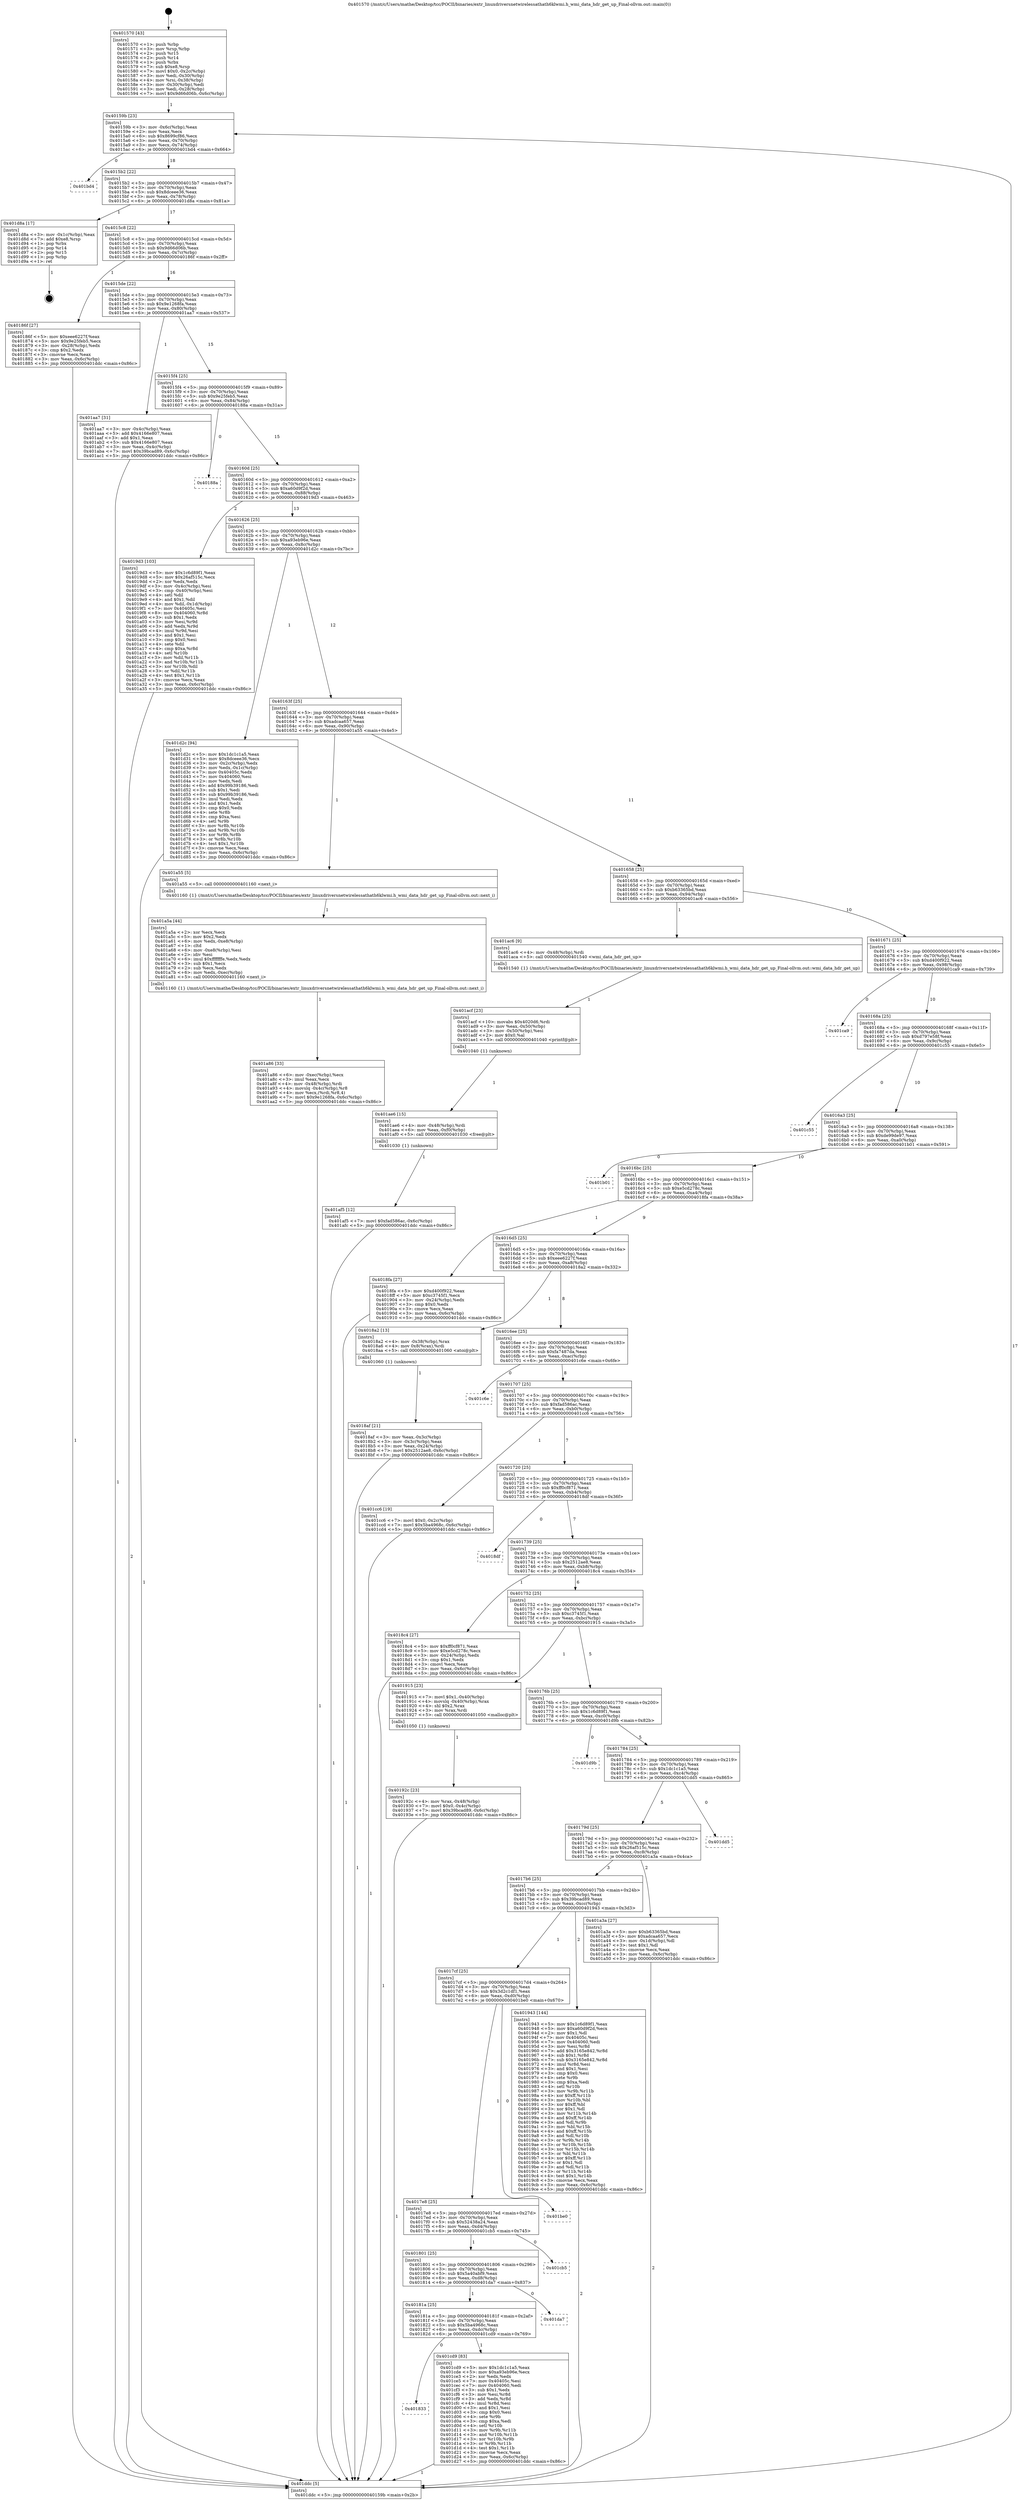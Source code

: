 digraph "0x401570" {
  label = "0x401570 (/mnt/c/Users/mathe/Desktop/tcc/POCII/binaries/extr_linuxdriversnetwirelessathath6klwmi.h_wmi_data_hdr_get_up_Final-ollvm.out::main(0))"
  labelloc = "t"
  node[shape=record]

  Entry [label="",width=0.3,height=0.3,shape=circle,fillcolor=black,style=filled]
  "0x40159b" [label="{
     0x40159b [23]\l
     | [instrs]\l
     &nbsp;&nbsp;0x40159b \<+3\>: mov -0x6c(%rbp),%eax\l
     &nbsp;&nbsp;0x40159e \<+2\>: mov %eax,%ecx\l
     &nbsp;&nbsp;0x4015a0 \<+6\>: sub $0x8699cf86,%ecx\l
     &nbsp;&nbsp;0x4015a6 \<+3\>: mov %eax,-0x70(%rbp)\l
     &nbsp;&nbsp;0x4015a9 \<+3\>: mov %ecx,-0x74(%rbp)\l
     &nbsp;&nbsp;0x4015ac \<+6\>: je 0000000000401bd4 \<main+0x664\>\l
  }"]
  "0x401bd4" [label="{
     0x401bd4\l
  }", style=dashed]
  "0x4015b2" [label="{
     0x4015b2 [22]\l
     | [instrs]\l
     &nbsp;&nbsp;0x4015b2 \<+5\>: jmp 00000000004015b7 \<main+0x47\>\l
     &nbsp;&nbsp;0x4015b7 \<+3\>: mov -0x70(%rbp),%eax\l
     &nbsp;&nbsp;0x4015ba \<+5\>: sub $0x8dceee36,%eax\l
     &nbsp;&nbsp;0x4015bf \<+3\>: mov %eax,-0x78(%rbp)\l
     &nbsp;&nbsp;0x4015c2 \<+6\>: je 0000000000401d8a \<main+0x81a\>\l
  }"]
  Exit [label="",width=0.3,height=0.3,shape=circle,fillcolor=black,style=filled,peripheries=2]
  "0x401d8a" [label="{
     0x401d8a [17]\l
     | [instrs]\l
     &nbsp;&nbsp;0x401d8a \<+3\>: mov -0x1c(%rbp),%eax\l
     &nbsp;&nbsp;0x401d8d \<+7\>: add $0xe8,%rsp\l
     &nbsp;&nbsp;0x401d94 \<+1\>: pop %rbx\l
     &nbsp;&nbsp;0x401d95 \<+2\>: pop %r14\l
     &nbsp;&nbsp;0x401d97 \<+2\>: pop %r15\l
     &nbsp;&nbsp;0x401d99 \<+1\>: pop %rbp\l
     &nbsp;&nbsp;0x401d9a \<+1\>: ret\l
  }"]
  "0x4015c8" [label="{
     0x4015c8 [22]\l
     | [instrs]\l
     &nbsp;&nbsp;0x4015c8 \<+5\>: jmp 00000000004015cd \<main+0x5d\>\l
     &nbsp;&nbsp;0x4015cd \<+3\>: mov -0x70(%rbp),%eax\l
     &nbsp;&nbsp;0x4015d0 \<+5\>: sub $0x9d66d06b,%eax\l
     &nbsp;&nbsp;0x4015d5 \<+3\>: mov %eax,-0x7c(%rbp)\l
     &nbsp;&nbsp;0x4015d8 \<+6\>: je 000000000040186f \<main+0x2ff\>\l
  }"]
  "0x401833" [label="{
     0x401833\l
  }", style=dashed]
  "0x40186f" [label="{
     0x40186f [27]\l
     | [instrs]\l
     &nbsp;&nbsp;0x40186f \<+5\>: mov $0xeee6227f,%eax\l
     &nbsp;&nbsp;0x401874 \<+5\>: mov $0x9e25feb5,%ecx\l
     &nbsp;&nbsp;0x401879 \<+3\>: mov -0x28(%rbp),%edx\l
     &nbsp;&nbsp;0x40187c \<+3\>: cmp $0x2,%edx\l
     &nbsp;&nbsp;0x40187f \<+3\>: cmovne %ecx,%eax\l
     &nbsp;&nbsp;0x401882 \<+3\>: mov %eax,-0x6c(%rbp)\l
     &nbsp;&nbsp;0x401885 \<+5\>: jmp 0000000000401ddc \<main+0x86c\>\l
  }"]
  "0x4015de" [label="{
     0x4015de [22]\l
     | [instrs]\l
     &nbsp;&nbsp;0x4015de \<+5\>: jmp 00000000004015e3 \<main+0x73\>\l
     &nbsp;&nbsp;0x4015e3 \<+3\>: mov -0x70(%rbp),%eax\l
     &nbsp;&nbsp;0x4015e6 \<+5\>: sub $0x9e1268fa,%eax\l
     &nbsp;&nbsp;0x4015eb \<+3\>: mov %eax,-0x80(%rbp)\l
     &nbsp;&nbsp;0x4015ee \<+6\>: je 0000000000401aa7 \<main+0x537\>\l
  }"]
  "0x401ddc" [label="{
     0x401ddc [5]\l
     | [instrs]\l
     &nbsp;&nbsp;0x401ddc \<+5\>: jmp 000000000040159b \<main+0x2b\>\l
  }"]
  "0x401570" [label="{
     0x401570 [43]\l
     | [instrs]\l
     &nbsp;&nbsp;0x401570 \<+1\>: push %rbp\l
     &nbsp;&nbsp;0x401571 \<+3\>: mov %rsp,%rbp\l
     &nbsp;&nbsp;0x401574 \<+2\>: push %r15\l
     &nbsp;&nbsp;0x401576 \<+2\>: push %r14\l
     &nbsp;&nbsp;0x401578 \<+1\>: push %rbx\l
     &nbsp;&nbsp;0x401579 \<+7\>: sub $0xe8,%rsp\l
     &nbsp;&nbsp;0x401580 \<+7\>: movl $0x0,-0x2c(%rbp)\l
     &nbsp;&nbsp;0x401587 \<+3\>: mov %edi,-0x30(%rbp)\l
     &nbsp;&nbsp;0x40158a \<+4\>: mov %rsi,-0x38(%rbp)\l
     &nbsp;&nbsp;0x40158e \<+3\>: mov -0x30(%rbp),%edi\l
     &nbsp;&nbsp;0x401591 \<+3\>: mov %edi,-0x28(%rbp)\l
     &nbsp;&nbsp;0x401594 \<+7\>: movl $0x9d66d06b,-0x6c(%rbp)\l
  }"]
  "0x401cd9" [label="{
     0x401cd9 [83]\l
     | [instrs]\l
     &nbsp;&nbsp;0x401cd9 \<+5\>: mov $0x1dc1c1a5,%eax\l
     &nbsp;&nbsp;0x401cde \<+5\>: mov $0xa93eb96e,%ecx\l
     &nbsp;&nbsp;0x401ce3 \<+2\>: xor %edx,%edx\l
     &nbsp;&nbsp;0x401ce5 \<+7\>: mov 0x40405c,%esi\l
     &nbsp;&nbsp;0x401cec \<+7\>: mov 0x404060,%edi\l
     &nbsp;&nbsp;0x401cf3 \<+3\>: sub $0x1,%edx\l
     &nbsp;&nbsp;0x401cf6 \<+3\>: mov %esi,%r8d\l
     &nbsp;&nbsp;0x401cf9 \<+3\>: add %edx,%r8d\l
     &nbsp;&nbsp;0x401cfc \<+4\>: imul %r8d,%esi\l
     &nbsp;&nbsp;0x401d00 \<+3\>: and $0x1,%esi\l
     &nbsp;&nbsp;0x401d03 \<+3\>: cmp $0x0,%esi\l
     &nbsp;&nbsp;0x401d06 \<+4\>: sete %r9b\l
     &nbsp;&nbsp;0x401d0a \<+3\>: cmp $0xa,%edi\l
     &nbsp;&nbsp;0x401d0d \<+4\>: setl %r10b\l
     &nbsp;&nbsp;0x401d11 \<+3\>: mov %r9b,%r11b\l
     &nbsp;&nbsp;0x401d14 \<+3\>: and %r10b,%r11b\l
     &nbsp;&nbsp;0x401d17 \<+3\>: xor %r10b,%r9b\l
     &nbsp;&nbsp;0x401d1a \<+3\>: or %r9b,%r11b\l
     &nbsp;&nbsp;0x401d1d \<+4\>: test $0x1,%r11b\l
     &nbsp;&nbsp;0x401d21 \<+3\>: cmovne %ecx,%eax\l
     &nbsp;&nbsp;0x401d24 \<+3\>: mov %eax,-0x6c(%rbp)\l
     &nbsp;&nbsp;0x401d27 \<+5\>: jmp 0000000000401ddc \<main+0x86c\>\l
  }"]
  "0x401aa7" [label="{
     0x401aa7 [31]\l
     | [instrs]\l
     &nbsp;&nbsp;0x401aa7 \<+3\>: mov -0x4c(%rbp),%eax\l
     &nbsp;&nbsp;0x401aaa \<+5\>: add $0x4166e807,%eax\l
     &nbsp;&nbsp;0x401aaf \<+3\>: add $0x1,%eax\l
     &nbsp;&nbsp;0x401ab2 \<+5\>: sub $0x4166e807,%eax\l
     &nbsp;&nbsp;0x401ab7 \<+3\>: mov %eax,-0x4c(%rbp)\l
     &nbsp;&nbsp;0x401aba \<+7\>: movl $0x39bcad89,-0x6c(%rbp)\l
     &nbsp;&nbsp;0x401ac1 \<+5\>: jmp 0000000000401ddc \<main+0x86c\>\l
  }"]
  "0x4015f4" [label="{
     0x4015f4 [25]\l
     | [instrs]\l
     &nbsp;&nbsp;0x4015f4 \<+5\>: jmp 00000000004015f9 \<main+0x89\>\l
     &nbsp;&nbsp;0x4015f9 \<+3\>: mov -0x70(%rbp),%eax\l
     &nbsp;&nbsp;0x4015fc \<+5\>: sub $0x9e25feb5,%eax\l
     &nbsp;&nbsp;0x401601 \<+6\>: mov %eax,-0x84(%rbp)\l
     &nbsp;&nbsp;0x401607 \<+6\>: je 000000000040188a \<main+0x31a\>\l
  }"]
  "0x40181a" [label="{
     0x40181a [25]\l
     | [instrs]\l
     &nbsp;&nbsp;0x40181a \<+5\>: jmp 000000000040181f \<main+0x2af\>\l
     &nbsp;&nbsp;0x40181f \<+3\>: mov -0x70(%rbp),%eax\l
     &nbsp;&nbsp;0x401822 \<+5\>: sub $0x5ba4968c,%eax\l
     &nbsp;&nbsp;0x401827 \<+6\>: mov %eax,-0xdc(%rbp)\l
     &nbsp;&nbsp;0x40182d \<+6\>: je 0000000000401cd9 \<main+0x769\>\l
  }"]
  "0x40188a" [label="{
     0x40188a\l
  }", style=dashed]
  "0x40160d" [label="{
     0x40160d [25]\l
     | [instrs]\l
     &nbsp;&nbsp;0x40160d \<+5\>: jmp 0000000000401612 \<main+0xa2\>\l
     &nbsp;&nbsp;0x401612 \<+3\>: mov -0x70(%rbp),%eax\l
     &nbsp;&nbsp;0x401615 \<+5\>: sub $0xa60d9f2d,%eax\l
     &nbsp;&nbsp;0x40161a \<+6\>: mov %eax,-0x88(%rbp)\l
     &nbsp;&nbsp;0x401620 \<+6\>: je 00000000004019d3 \<main+0x463\>\l
  }"]
  "0x401da7" [label="{
     0x401da7\l
  }", style=dashed]
  "0x4019d3" [label="{
     0x4019d3 [103]\l
     | [instrs]\l
     &nbsp;&nbsp;0x4019d3 \<+5\>: mov $0x1c6d89f1,%eax\l
     &nbsp;&nbsp;0x4019d8 \<+5\>: mov $0x26af515c,%ecx\l
     &nbsp;&nbsp;0x4019dd \<+2\>: xor %edx,%edx\l
     &nbsp;&nbsp;0x4019df \<+3\>: mov -0x4c(%rbp),%esi\l
     &nbsp;&nbsp;0x4019e2 \<+3\>: cmp -0x40(%rbp),%esi\l
     &nbsp;&nbsp;0x4019e5 \<+4\>: setl %dil\l
     &nbsp;&nbsp;0x4019e9 \<+4\>: and $0x1,%dil\l
     &nbsp;&nbsp;0x4019ed \<+4\>: mov %dil,-0x1d(%rbp)\l
     &nbsp;&nbsp;0x4019f1 \<+7\>: mov 0x40405c,%esi\l
     &nbsp;&nbsp;0x4019f8 \<+8\>: mov 0x404060,%r8d\l
     &nbsp;&nbsp;0x401a00 \<+3\>: sub $0x1,%edx\l
     &nbsp;&nbsp;0x401a03 \<+3\>: mov %esi,%r9d\l
     &nbsp;&nbsp;0x401a06 \<+3\>: add %edx,%r9d\l
     &nbsp;&nbsp;0x401a09 \<+4\>: imul %r9d,%esi\l
     &nbsp;&nbsp;0x401a0d \<+3\>: and $0x1,%esi\l
     &nbsp;&nbsp;0x401a10 \<+3\>: cmp $0x0,%esi\l
     &nbsp;&nbsp;0x401a13 \<+4\>: sete %dil\l
     &nbsp;&nbsp;0x401a17 \<+4\>: cmp $0xa,%r8d\l
     &nbsp;&nbsp;0x401a1b \<+4\>: setl %r10b\l
     &nbsp;&nbsp;0x401a1f \<+3\>: mov %dil,%r11b\l
     &nbsp;&nbsp;0x401a22 \<+3\>: and %r10b,%r11b\l
     &nbsp;&nbsp;0x401a25 \<+3\>: xor %r10b,%dil\l
     &nbsp;&nbsp;0x401a28 \<+3\>: or %dil,%r11b\l
     &nbsp;&nbsp;0x401a2b \<+4\>: test $0x1,%r11b\l
     &nbsp;&nbsp;0x401a2f \<+3\>: cmovne %ecx,%eax\l
     &nbsp;&nbsp;0x401a32 \<+3\>: mov %eax,-0x6c(%rbp)\l
     &nbsp;&nbsp;0x401a35 \<+5\>: jmp 0000000000401ddc \<main+0x86c\>\l
  }"]
  "0x401626" [label="{
     0x401626 [25]\l
     | [instrs]\l
     &nbsp;&nbsp;0x401626 \<+5\>: jmp 000000000040162b \<main+0xbb\>\l
     &nbsp;&nbsp;0x40162b \<+3\>: mov -0x70(%rbp),%eax\l
     &nbsp;&nbsp;0x40162e \<+5\>: sub $0xa93eb96e,%eax\l
     &nbsp;&nbsp;0x401633 \<+6\>: mov %eax,-0x8c(%rbp)\l
     &nbsp;&nbsp;0x401639 \<+6\>: je 0000000000401d2c \<main+0x7bc\>\l
  }"]
  "0x401801" [label="{
     0x401801 [25]\l
     | [instrs]\l
     &nbsp;&nbsp;0x401801 \<+5\>: jmp 0000000000401806 \<main+0x296\>\l
     &nbsp;&nbsp;0x401806 \<+3\>: mov -0x70(%rbp),%eax\l
     &nbsp;&nbsp;0x401809 \<+5\>: sub $0x5a40abf9,%eax\l
     &nbsp;&nbsp;0x40180e \<+6\>: mov %eax,-0xd8(%rbp)\l
     &nbsp;&nbsp;0x401814 \<+6\>: je 0000000000401da7 \<main+0x837\>\l
  }"]
  "0x401d2c" [label="{
     0x401d2c [94]\l
     | [instrs]\l
     &nbsp;&nbsp;0x401d2c \<+5\>: mov $0x1dc1c1a5,%eax\l
     &nbsp;&nbsp;0x401d31 \<+5\>: mov $0x8dceee36,%ecx\l
     &nbsp;&nbsp;0x401d36 \<+3\>: mov -0x2c(%rbp),%edx\l
     &nbsp;&nbsp;0x401d39 \<+3\>: mov %edx,-0x1c(%rbp)\l
     &nbsp;&nbsp;0x401d3c \<+7\>: mov 0x40405c,%edx\l
     &nbsp;&nbsp;0x401d43 \<+7\>: mov 0x404060,%esi\l
     &nbsp;&nbsp;0x401d4a \<+2\>: mov %edx,%edi\l
     &nbsp;&nbsp;0x401d4c \<+6\>: add $0x99b39186,%edi\l
     &nbsp;&nbsp;0x401d52 \<+3\>: sub $0x1,%edi\l
     &nbsp;&nbsp;0x401d55 \<+6\>: sub $0x99b39186,%edi\l
     &nbsp;&nbsp;0x401d5b \<+3\>: imul %edi,%edx\l
     &nbsp;&nbsp;0x401d5e \<+3\>: and $0x1,%edx\l
     &nbsp;&nbsp;0x401d61 \<+3\>: cmp $0x0,%edx\l
     &nbsp;&nbsp;0x401d64 \<+4\>: sete %r8b\l
     &nbsp;&nbsp;0x401d68 \<+3\>: cmp $0xa,%esi\l
     &nbsp;&nbsp;0x401d6b \<+4\>: setl %r9b\l
     &nbsp;&nbsp;0x401d6f \<+3\>: mov %r8b,%r10b\l
     &nbsp;&nbsp;0x401d72 \<+3\>: and %r9b,%r10b\l
     &nbsp;&nbsp;0x401d75 \<+3\>: xor %r9b,%r8b\l
     &nbsp;&nbsp;0x401d78 \<+3\>: or %r8b,%r10b\l
     &nbsp;&nbsp;0x401d7b \<+4\>: test $0x1,%r10b\l
     &nbsp;&nbsp;0x401d7f \<+3\>: cmovne %ecx,%eax\l
     &nbsp;&nbsp;0x401d82 \<+3\>: mov %eax,-0x6c(%rbp)\l
     &nbsp;&nbsp;0x401d85 \<+5\>: jmp 0000000000401ddc \<main+0x86c\>\l
  }"]
  "0x40163f" [label="{
     0x40163f [25]\l
     | [instrs]\l
     &nbsp;&nbsp;0x40163f \<+5\>: jmp 0000000000401644 \<main+0xd4\>\l
     &nbsp;&nbsp;0x401644 \<+3\>: mov -0x70(%rbp),%eax\l
     &nbsp;&nbsp;0x401647 \<+5\>: sub $0xadcaa657,%eax\l
     &nbsp;&nbsp;0x40164c \<+6\>: mov %eax,-0x90(%rbp)\l
     &nbsp;&nbsp;0x401652 \<+6\>: je 0000000000401a55 \<main+0x4e5\>\l
  }"]
  "0x401cb5" [label="{
     0x401cb5\l
  }", style=dashed]
  "0x401a55" [label="{
     0x401a55 [5]\l
     | [instrs]\l
     &nbsp;&nbsp;0x401a55 \<+5\>: call 0000000000401160 \<next_i\>\l
     | [calls]\l
     &nbsp;&nbsp;0x401160 \{1\} (/mnt/c/Users/mathe/Desktop/tcc/POCII/binaries/extr_linuxdriversnetwirelessathath6klwmi.h_wmi_data_hdr_get_up_Final-ollvm.out::next_i)\l
  }"]
  "0x401658" [label="{
     0x401658 [25]\l
     | [instrs]\l
     &nbsp;&nbsp;0x401658 \<+5\>: jmp 000000000040165d \<main+0xed\>\l
     &nbsp;&nbsp;0x40165d \<+3\>: mov -0x70(%rbp),%eax\l
     &nbsp;&nbsp;0x401660 \<+5\>: sub $0xb63365bd,%eax\l
     &nbsp;&nbsp;0x401665 \<+6\>: mov %eax,-0x94(%rbp)\l
     &nbsp;&nbsp;0x40166b \<+6\>: je 0000000000401ac6 \<main+0x556\>\l
  }"]
  "0x4017e8" [label="{
     0x4017e8 [25]\l
     | [instrs]\l
     &nbsp;&nbsp;0x4017e8 \<+5\>: jmp 00000000004017ed \<main+0x27d\>\l
     &nbsp;&nbsp;0x4017ed \<+3\>: mov -0x70(%rbp),%eax\l
     &nbsp;&nbsp;0x4017f0 \<+5\>: sub $0x52438a24,%eax\l
     &nbsp;&nbsp;0x4017f5 \<+6\>: mov %eax,-0xd4(%rbp)\l
     &nbsp;&nbsp;0x4017fb \<+6\>: je 0000000000401cb5 \<main+0x745\>\l
  }"]
  "0x401ac6" [label="{
     0x401ac6 [9]\l
     | [instrs]\l
     &nbsp;&nbsp;0x401ac6 \<+4\>: mov -0x48(%rbp),%rdi\l
     &nbsp;&nbsp;0x401aca \<+5\>: call 0000000000401540 \<wmi_data_hdr_get_up\>\l
     | [calls]\l
     &nbsp;&nbsp;0x401540 \{1\} (/mnt/c/Users/mathe/Desktop/tcc/POCII/binaries/extr_linuxdriversnetwirelessathath6klwmi.h_wmi_data_hdr_get_up_Final-ollvm.out::wmi_data_hdr_get_up)\l
  }"]
  "0x401671" [label="{
     0x401671 [25]\l
     | [instrs]\l
     &nbsp;&nbsp;0x401671 \<+5\>: jmp 0000000000401676 \<main+0x106\>\l
     &nbsp;&nbsp;0x401676 \<+3\>: mov -0x70(%rbp),%eax\l
     &nbsp;&nbsp;0x401679 \<+5\>: sub $0xd400f922,%eax\l
     &nbsp;&nbsp;0x40167e \<+6\>: mov %eax,-0x98(%rbp)\l
     &nbsp;&nbsp;0x401684 \<+6\>: je 0000000000401ca9 \<main+0x739\>\l
  }"]
  "0x401be0" [label="{
     0x401be0\l
  }", style=dashed]
  "0x401ca9" [label="{
     0x401ca9\l
  }", style=dashed]
  "0x40168a" [label="{
     0x40168a [25]\l
     | [instrs]\l
     &nbsp;&nbsp;0x40168a \<+5\>: jmp 000000000040168f \<main+0x11f\>\l
     &nbsp;&nbsp;0x40168f \<+3\>: mov -0x70(%rbp),%eax\l
     &nbsp;&nbsp;0x401692 \<+5\>: sub $0xd797e58f,%eax\l
     &nbsp;&nbsp;0x401697 \<+6\>: mov %eax,-0x9c(%rbp)\l
     &nbsp;&nbsp;0x40169d \<+6\>: je 0000000000401c55 \<main+0x6e5\>\l
  }"]
  "0x401af5" [label="{
     0x401af5 [12]\l
     | [instrs]\l
     &nbsp;&nbsp;0x401af5 \<+7\>: movl $0xfad586ac,-0x6c(%rbp)\l
     &nbsp;&nbsp;0x401afc \<+5\>: jmp 0000000000401ddc \<main+0x86c\>\l
  }"]
  "0x401c55" [label="{
     0x401c55\l
  }", style=dashed]
  "0x4016a3" [label="{
     0x4016a3 [25]\l
     | [instrs]\l
     &nbsp;&nbsp;0x4016a3 \<+5\>: jmp 00000000004016a8 \<main+0x138\>\l
     &nbsp;&nbsp;0x4016a8 \<+3\>: mov -0x70(%rbp),%eax\l
     &nbsp;&nbsp;0x4016ab \<+5\>: sub $0xde99de97,%eax\l
     &nbsp;&nbsp;0x4016b0 \<+6\>: mov %eax,-0xa0(%rbp)\l
     &nbsp;&nbsp;0x4016b6 \<+6\>: je 0000000000401b01 \<main+0x591\>\l
  }"]
  "0x401ae6" [label="{
     0x401ae6 [15]\l
     | [instrs]\l
     &nbsp;&nbsp;0x401ae6 \<+4\>: mov -0x48(%rbp),%rdi\l
     &nbsp;&nbsp;0x401aea \<+6\>: mov %eax,-0xf0(%rbp)\l
     &nbsp;&nbsp;0x401af0 \<+5\>: call 0000000000401030 \<free@plt\>\l
     | [calls]\l
     &nbsp;&nbsp;0x401030 \{1\} (unknown)\l
  }"]
  "0x401b01" [label="{
     0x401b01\l
  }", style=dashed]
  "0x4016bc" [label="{
     0x4016bc [25]\l
     | [instrs]\l
     &nbsp;&nbsp;0x4016bc \<+5\>: jmp 00000000004016c1 \<main+0x151\>\l
     &nbsp;&nbsp;0x4016c1 \<+3\>: mov -0x70(%rbp),%eax\l
     &nbsp;&nbsp;0x4016c4 \<+5\>: sub $0xe5cd278c,%eax\l
     &nbsp;&nbsp;0x4016c9 \<+6\>: mov %eax,-0xa4(%rbp)\l
     &nbsp;&nbsp;0x4016cf \<+6\>: je 00000000004018fa \<main+0x38a\>\l
  }"]
  "0x401acf" [label="{
     0x401acf [23]\l
     | [instrs]\l
     &nbsp;&nbsp;0x401acf \<+10\>: movabs $0x4020d6,%rdi\l
     &nbsp;&nbsp;0x401ad9 \<+3\>: mov %eax,-0x50(%rbp)\l
     &nbsp;&nbsp;0x401adc \<+3\>: mov -0x50(%rbp),%esi\l
     &nbsp;&nbsp;0x401adf \<+2\>: mov $0x0,%al\l
     &nbsp;&nbsp;0x401ae1 \<+5\>: call 0000000000401040 \<printf@plt\>\l
     | [calls]\l
     &nbsp;&nbsp;0x401040 \{1\} (unknown)\l
  }"]
  "0x4018fa" [label="{
     0x4018fa [27]\l
     | [instrs]\l
     &nbsp;&nbsp;0x4018fa \<+5\>: mov $0xd400f922,%eax\l
     &nbsp;&nbsp;0x4018ff \<+5\>: mov $0xc3745f1,%ecx\l
     &nbsp;&nbsp;0x401904 \<+3\>: mov -0x24(%rbp),%edx\l
     &nbsp;&nbsp;0x401907 \<+3\>: cmp $0x0,%edx\l
     &nbsp;&nbsp;0x40190a \<+3\>: cmove %ecx,%eax\l
     &nbsp;&nbsp;0x40190d \<+3\>: mov %eax,-0x6c(%rbp)\l
     &nbsp;&nbsp;0x401910 \<+5\>: jmp 0000000000401ddc \<main+0x86c\>\l
  }"]
  "0x4016d5" [label="{
     0x4016d5 [25]\l
     | [instrs]\l
     &nbsp;&nbsp;0x4016d5 \<+5\>: jmp 00000000004016da \<main+0x16a\>\l
     &nbsp;&nbsp;0x4016da \<+3\>: mov -0x70(%rbp),%eax\l
     &nbsp;&nbsp;0x4016dd \<+5\>: sub $0xeee6227f,%eax\l
     &nbsp;&nbsp;0x4016e2 \<+6\>: mov %eax,-0xa8(%rbp)\l
     &nbsp;&nbsp;0x4016e8 \<+6\>: je 00000000004018a2 \<main+0x332\>\l
  }"]
  "0x401a86" [label="{
     0x401a86 [33]\l
     | [instrs]\l
     &nbsp;&nbsp;0x401a86 \<+6\>: mov -0xec(%rbp),%ecx\l
     &nbsp;&nbsp;0x401a8c \<+3\>: imul %eax,%ecx\l
     &nbsp;&nbsp;0x401a8f \<+4\>: mov -0x48(%rbp),%rdi\l
     &nbsp;&nbsp;0x401a93 \<+4\>: movslq -0x4c(%rbp),%r8\l
     &nbsp;&nbsp;0x401a97 \<+4\>: mov %ecx,(%rdi,%r8,4)\l
     &nbsp;&nbsp;0x401a9b \<+7\>: movl $0x9e1268fa,-0x6c(%rbp)\l
     &nbsp;&nbsp;0x401aa2 \<+5\>: jmp 0000000000401ddc \<main+0x86c\>\l
  }"]
  "0x4018a2" [label="{
     0x4018a2 [13]\l
     | [instrs]\l
     &nbsp;&nbsp;0x4018a2 \<+4\>: mov -0x38(%rbp),%rax\l
     &nbsp;&nbsp;0x4018a6 \<+4\>: mov 0x8(%rax),%rdi\l
     &nbsp;&nbsp;0x4018aa \<+5\>: call 0000000000401060 \<atoi@plt\>\l
     | [calls]\l
     &nbsp;&nbsp;0x401060 \{1\} (unknown)\l
  }"]
  "0x4016ee" [label="{
     0x4016ee [25]\l
     | [instrs]\l
     &nbsp;&nbsp;0x4016ee \<+5\>: jmp 00000000004016f3 \<main+0x183\>\l
     &nbsp;&nbsp;0x4016f3 \<+3\>: mov -0x70(%rbp),%eax\l
     &nbsp;&nbsp;0x4016f6 \<+5\>: sub $0xfa7487da,%eax\l
     &nbsp;&nbsp;0x4016fb \<+6\>: mov %eax,-0xac(%rbp)\l
     &nbsp;&nbsp;0x401701 \<+6\>: je 0000000000401c6e \<main+0x6fe\>\l
  }"]
  "0x4018af" [label="{
     0x4018af [21]\l
     | [instrs]\l
     &nbsp;&nbsp;0x4018af \<+3\>: mov %eax,-0x3c(%rbp)\l
     &nbsp;&nbsp;0x4018b2 \<+3\>: mov -0x3c(%rbp),%eax\l
     &nbsp;&nbsp;0x4018b5 \<+3\>: mov %eax,-0x24(%rbp)\l
     &nbsp;&nbsp;0x4018b8 \<+7\>: movl $0x2512ae8,-0x6c(%rbp)\l
     &nbsp;&nbsp;0x4018bf \<+5\>: jmp 0000000000401ddc \<main+0x86c\>\l
  }"]
  "0x401a5a" [label="{
     0x401a5a [44]\l
     | [instrs]\l
     &nbsp;&nbsp;0x401a5a \<+2\>: xor %ecx,%ecx\l
     &nbsp;&nbsp;0x401a5c \<+5\>: mov $0x2,%edx\l
     &nbsp;&nbsp;0x401a61 \<+6\>: mov %edx,-0xe8(%rbp)\l
     &nbsp;&nbsp;0x401a67 \<+1\>: cltd\l
     &nbsp;&nbsp;0x401a68 \<+6\>: mov -0xe8(%rbp),%esi\l
     &nbsp;&nbsp;0x401a6e \<+2\>: idiv %esi\l
     &nbsp;&nbsp;0x401a70 \<+6\>: imul $0xfffffffe,%edx,%edx\l
     &nbsp;&nbsp;0x401a76 \<+3\>: sub $0x1,%ecx\l
     &nbsp;&nbsp;0x401a79 \<+2\>: sub %ecx,%edx\l
     &nbsp;&nbsp;0x401a7b \<+6\>: mov %edx,-0xec(%rbp)\l
     &nbsp;&nbsp;0x401a81 \<+5\>: call 0000000000401160 \<next_i\>\l
     | [calls]\l
     &nbsp;&nbsp;0x401160 \{1\} (/mnt/c/Users/mathe/Desktop/tcc/POCII/binaries/extr_linuxdriversnetwirelessathath6klwmi.h_wmi_data_hdr_get_up_Final-ollvm.out::next_i)\l
  }"]
  "0x401c6e" [label="{
     0x401c6e\l
  }", style=dashed]
  "0x401707" [label="{
     0x401707 [25]\l
     | [instrs]\l
     &nbsp;&nbsp;0x401707 \<+5\>: jmp 000000000040170c \<main+0x19c\>\l
     &nbsp;&nbsp;0x40170c \<+3\>: mov -0x70(%rbp),%eax\l
     &nbsp;&nbsp;0x40170f \<+5\>: sub $0xfad586ac,%eax\l
     &nbsp;&nbsp;0x401714 \<+6\>: mov %eax,-0xb0(%rbp)\l
     &nbsp;&nbsp;0x40171a \<+6\>: je 0000000000401cc6 \<main+0x756\>\l
  }"]
  "0x4017cf" [label="{
     0x4017cf [25]\l
     | [instrs]\l
     &nbsp;&nbsp;0x4017cf \<+5\>: jmp 00000000004017d4 \<main+0x264\>\l
     &nbsp;&nbsp;0x4017d4 \<+3\>: mov -0x70(%rbp),%eax\l
     &nbsp;&nbsp;0x4017d7 \<+5\>: sub $0x3d2c1df1,%eax\l
     &nbsp;&nbsp;0x4017dc \<+6\>: mov %eax,-0xd0(%rbp)\l
     &nbsp;&nbsp;0x4017e2 \<+6\>: je 0000000000401be0 \<main+0x670\>\l
  }"]
  "0x401cc6" [label="{
     0x401cc6 [19]\l
     | [instrs]\l
     &nbsp;&nbsp;0x401cc6 \<+7\>: movl $0x0,-0x2c(%rbp)\l
     &nbsp;&nbsp;0x401ccd \<+7\>: movl $0x5ba4968c,-0x6c(%rbp)\l
     &nbsp;&nbsp;0x401cd4 \<+5\>: jmp 0000000000401ddc \<main+0x86c\>\l
  }"]
  "0x401720" [label="{
     0x401720 [25]\l
     | [instrs]\l
     &nbsp;&nbsp;0x401720 \<+5\>: jmp 0000000000401725 \<main+0x1b5\>\l
     &nbsp;&nbsp;0x401725 \<+3\>: mov -0x70(%rbp),%eax\l
     &nbsp;&nbsp;0x401728 \<+5\>: sub $0xff0cf871,%eax\l
     &nbsp;&nbsp;0x40172d \<+6\>: mov %eax,-0xb4(%rbp)\l
     &nbsp;&nbsp;0x401733 \<+6\>: je 00000000004018df \<main+0x36f\>\l
  }"]
  "0x401943" [label="{
     0x401943 [144]\l
     | [instrs]\l
     &nbsp;&nbsp;0x401943 \<+5\>: mov $0x1c6d89f1,%eax\l
     &nbsp;&nbsp;0x401948 \<+5\>: mov $0xa60d9f2d,%ecx\l
     &nbsp;&nbsp;0x40194d \<+2\>: mov $0x1,%dl\l
     &nbsp;&nbsp;0x40194f \<+7\>: mov 0x40405c,%esi\l
     &nbsp;&nbsp;0x401956 \<+7\>: mov 0x404060,%edi\l
     &nbsp;&nbsp;0x40195d \<+3\>: mov %esi,%r8d\l
     &nbsp;&nbsp;0x401960 \<+7\>: add $0x3165e842,%r8d\l
     &nbsp;&nbsp;0x401967 \<+4\>: sub $0x1,%r8d\l
     &nbsp;&nbsp;0x40196b \<+7\>: sub $0x3165e842,%r8d\l
     &nbsp;&nbsp;0x401972 \<+4\>: imul %r8d,%esi\l
     &nbsp;&nbsp;0x401976 \<+3\>: and $0x1,%esi\l
     &nbsp;&nbsp;0x401979 \<+3\>: cmp $0x0,%esi\l
     &nbsp;&nbsp;0x40197c \<+4\>: sete %r9b\l
     &nbsp;&nbsp;0x401980 \<+3\>: cmp $0xa,%edi\l
     &nbsp;&nbsp;0x401983 \<+4\>: setl %r10b\l
     &nbsp;&nbsp;0x401987 \<+3\>: mov %r9b,%r11b\l
     &nbsp;&nbsp;0x40198a \<+4\>: xor $0xff,%r11b\l
     &nbsp;&nbsp;0x40198e \<+3\>: mov %r10b,%bl\l
     &nbsp;&nbsp;0x401991 \<+3\>: xor $0xff,%bl\l
     &nbsp;&nbsp;0x401994 \<+3\>: xor $0x1,%dl\l
     &nbsp;&nbsp;0x401997 \<+3\>: mov %r11b,%r14b\l
     &nbsp;&nbsp;0x40199a \<+4\>: and $0xff,%r14b\l
     &nbsp;&nbsp;0x40199e \<+3\>: and %dl,%r9b\l
     &nbsp;&nbsp;0x4019a1 \<+3\>: mov %bl,%r15b\l
     &nbsp;&nbsp;0x4019a4 \<+4\>: and $0xff,%r15b\l
     &nbsp;&nbsp;0x4019a8 \<+3\>: and %dl,%r10b\l
     &nbsp;&nbsp;0x4019ab \<+3\>: or %r9b,%r14b\l
     &nbsp;&nbsp;0x4019ae \<+3\>: or %r10b,%r15b\l
     &nbsp;&nbsp;0x4019b1 \<+3\>: xor %r15b,%r14b\l
     &nbsp;&nbsp;0x4019b4 \<+3\>: or %bl,%r11b\l
     &nbsp;&nbsp;0x4019b7 \<+4\>: xor $0xff,%r11b\l
     &nbsp;&nbsp;0x4019bb \<+3\>: or $0x1,%dl\l
     &nbsp;&nbsp;0x4019be \<+3\>: and %dl,%r11b\l
     &nbsp;&nbsp;0x4019c1 \<+3\>: or %r11b,%r14b\l
     &nbsp;&nbsp;0x4019c4 \<+4\>: test $0x1,%r14b\l
     &nbsp;&nbsp;0x4019c8 \<+3\>: cmovne %ecx,%eax\l
     &nbsp;&nbsp;0x4019cb \<+3\>: mov %eax,-0x6c(%rbp)\l
     &nbsp;&nbsp;0x4019ce \<+5\>: jmp 0000000000401ddc \<main+0x86c\>\l
  }"]
  "0x4018df" [label="{
     0x4018df\l
  }", style=dashed]
  "0x401739" [label="{
     0x401739 [25]\l
     | [instrs]\l
     &nbsp;&nbsp;0x401739 \<+5\>: jmp 000000000040173e \<main+0x1ce\>\l
     &nbsp;&nbsp;0x40173e \<+3\>: mov -0x70(%rbp),%eax\l
     &nbsp;&nbsp;0x401741 \<+5\>: sub $0x2512ae8,%eax\l
     &nbsp;&nbsp;0x401746 \<+6\>: mov %eax,-0xb8(%rbp)\l
     &nbsp;&nbsp;0x40174c \<+6\>: je 00000000004018c4 \<main+0x354\>\l
  }"]
  "0x4017b6" [label="{
     0x4017b6 [25]\l
     | [instrs]\l
     &nbsp;&nbsp;0x4017b6 \<+5\>: jmp 00000000004017bb \<main+0x24b\>\l
     &nbsp;&nbsp;0x4017bb \<+3\>: mov -0x70(%rbp),%eax\l
     &nbsp;&nbsp;0x4017be \<+5\>: sub $0x39bcad89,%eax\l
     &nbsp;&nbsp;0x4017c3 \<+6\>: mov %eax,-0xcc(%rbp)\l
     &nbsp;&nbsp;0x4017c9 \<+6\>: je 0000000000401943 \<main+0x3d3\>\l
  }"]
  "0x4018c4" [label="{
     0x4018c4 [27]\l
     | [instrs]\l
     &nbsp;&nbsp;0x4018c4 \<+5\>: mov $0xff0cf871,%eax\l
     &nbsp;&nbsp;0x4018c9 \<+5\>: mov $0xe5cd278c,%ecx\l
     &nbsp;&nbsp;0x4018ce \<+3\>: mov -0x24(%rbp),%edx\l
     &nbsp;&nbsp;0x4018d1 \<+3\>: cmp $0x1,%edx\l
     &nbsp;&nbsp;0x4018d4 \<+3\>: cmovl %ecx,%eax\l
     &nbsp;&nbsp;0x4018d7 \<+3\>: mov %eax,-0x6c(%rbp)\l
     &nbsp;&nbsp;0x4018da \<+5\>: jmp 0000000000401ddc \<main+0x86c\>\l
  }"]
  "0x401752" [label="{
     0x401752 [25]\l
     | [instrs]\l
     &nbsp;&nbsp;0x401752 \<+5\>: jmp 0000000000401757 \<main+0x1e7\>\l
     &nbsp;&nbsp;0x401757 \<+3\>: mov -0x70(%rbp),%eax\l
     &nbsp;&nbsp;0x40175a \<+5\>: sub $0xc3745f1,%eax\l
     &nbsp;&nbsp;0x40175f \<+6\>: mov %eax,-0xbc(%rbp)\l
     &nbsp;&nbsp;0x401765 \<+6\>: je 0000000000401915 \<main+0x3a5\>\l
  }"]
  "0x401a3a" [label="{
     0x401a3a [27]\l
     | [instrs]\l
     &nbsp;&nbsp;0x401a3a \<+5\>: mov $0xb63365bd,%eax\l
     &nbsp;&nbsp;0x401a3f \<+5\>: mov $0xadcaa657,%ecx\l
     &nbsp;&nbsp;0x401a44 \<+3\>: mov -0x1d(%rbp),%dl\l
     &nbsp;&nbsp;0x401a47 \<+3\>: test $0x1,%dl\l
     &nbsp;&nbsp;0x401a4a \<+3\>: cmovne %ecx,%eax\l
     &nbsp;&nbsp;0x401a4d \<+3\>: mov %eax,-0x6c(%rbp)\l
     &nbsp;&nbsp;0x401a50 \<+5\>: jmp 0000000000401ddc \<main+0x86c\>\l
  }"]
  "0x401915" [label="{
     0x401915 [23]\l
     | [instrs]\l
     &nbsp;&nbsp;0x401915 \<+7\>: movl $0x1,-0x40(%rbp)\l
     &nbsp;&nbsp;0x40191c \<+4\>: movslq -0x40(%rbp),%rax\l
     &nbsp;&nbsp;0x401920 \<+4\>: shl $0x2,%rax\l
     &nbsp;&nbsp;0x401924 \<+3\>: mov %rax,%rdi\l
     &nbsp;&nbsp;0x401927 \<+5\>: call 0000000000401050 \<malloc@plt\>\l
     | [calls]\l
     &nbsp;&nbsp;0x401050 \{1\} (unknown)\l
  }"]
  "0x40176b" [label="{
     0x40176b [25]\l
     | [instrs]\l
     &nbsp;&nbsp;0x40176b \<+5\>: jmp 0000000000401770 \<main+0x200\>\l
     &nbsp;&nbsp;0x401770 \<+3\>: mov -0x70(%rbp),%eax\l
     &nbsp;&nbsp;0x401773 \<+5\>: sub $0x1c6d89f1,%eax\l
     &nbsp;&nbsp;0x401778 \<+6\>: mov %eax,-0xc0(%rbp)\l
     &nbsp;&nbsp;0x40177e \<+6\>: je 0000000000401d9b \<main+0x82b\>\l
  }"]
  "0x40192c" [label="{
     0x40192c [23]\l
     | [instrs]\l
     &nbsp;&nbsp;0x40192c \<+4\>: mov %rax,-0x48(%rbp)\l
     &nbsp;&nbsp;0x401930 \<+7\>: movl $0x0,-0x4c(%rbp)\l
     &nbsp;&nbsp;0x401937 \<+7\>: movl $0x39bcad89,-0x6c(%rbp)\l
     &nbsp;&nbsp;0x40193e \<+5\>: jmp 0000000000401ddc \<main+0x86c\>\l
  }"]
  "0x40179d" [label="{
     0x40179d [25]\l
     | [instrs]\l
     &nbsp;&nbsp;0x40179d \<+5\>: jmp 00000000004017a2 \<main+0x232\>\l
     &nbsp;&nbsp;0x4017a2 \<+3\>: mov -0x70(%rbp),%eax\l
     &nbsp;&nbsp;0x4017a5 \<+5\>: sub $0x26af515c,%eax\l
     &nbsp;&nbsp;0x4017aa \<+6\>: mov %eax,-0xc8(%rbp)\l
     &nbsp;&nbsp;0x4017b0 \<+6\>: je 0000000000401a3a \<main+0x4ca\>\l
  }"]
  "0x401d9b" [label="{
     0x401d9b\l
  }", style=dashed]
  "0x401784" [label="{
     0x401784 [25]\l
     | [instrs]\l
     &nbsp;&nbsp;0x401784 \<+5\>: jmp 0000000000401789 \<main+0x219\>\l
     &nbsp;&nbsp;0x401789 \<+3\>: mov -0x70(%rbp),%eax\l
     &nbsp;&nbsp;0x40178c \<+5\>: sub $0x1dc1c1a5,%eax\l
     &nbsp;&nbsp;0x401791 \<+6\>: mov %eax,-0xc4(%rbp)\l
     &nbsp;&nbsp;0x401797 \<+6\>: je 0000000000401dd5 \<main+0x865\>\l
  }"]
  "0x401dd5" [label="{
     0x401dd5\l
  }", style=dashed]
  Entry -> "0x401570" [label=" 1"]
  "0x40159b" -> "0x401bd4" [label=" 0"]
  "0x40159b" -> "0x4015b2" [label=" 18"]
  "0x401d8a" -> Exit [label=" 1"]
  "0x4015b2" -> "0x401d8a" [label=" 1"]
  "0x4015b2" -> "0x4015c8" [label=" 17"]
  "0x401d2c" -> "0x401ddc" [label=" 1"]
  "0x4015c8" -> "0x40186f" [label=" 1"]
  "0x4015c8" -> "0x4015de" [label=" 16"]
  "0x40186f" -> "0x401ddc" [label=" 1"]
  "0x401570" -> "0x40159b" [label=" 1"]
  "0x401ddc" -> "0x40159b" [label=" 17"]
  "0x401cd9" -> "0x401ddc" [label=" 1"]
  "0x4015de" -> "0x401aa7" [label=" 1"]
  "0x4015de" -> "0x4015f4" [label=" 15"]
  "0x40181a" -> "0x401833" [label=" 0"]
  "0x4015f4" -> "0x40188a" [label=" 0"]
  "0x4015f4" -> "0x40160d" [label=" 15"]
  "0x40181a" -> "0x401cd9" [label=" 1"]
  "0x40160d" -> "0x4019d3" [label=" 2"]
  "0x40160d" -> "0x401626" [label=" 13"]
  "0x401801" -> "0x40181a" [label=" 1"]
  "0x401626" -> "0x401d2c" [label=" 1"]
  "0x401626" -> "0x40163f" [label=" 12"]
  "0x401801" -> "0x401da7" [label=" 0"]
  "0x40163f" -> "0x401a55" [label=" 1"]
  "0x40163f" -> "0x401658" [label=" 11"]
  "0x4017e8" -> "0x401801" [label=" 1"]
  "0x401658" -> "0x401ac6" [label=" 1"]
  "0x401658" -> "0x401671" [label=" 10"]
  "0x4017e8" -> "0x401cb5" [label=" 0"]
  "0x401671" -> "0x401ca9" [label=" 0"]
  "0x401671" -> "0x40168a" [label=" 10"]
  "0x4017cf" -> "0x4017e8" [label=" 1"]
  "0x40168a" -> "0x401c55" [label=" 0"]
  "0x40168a" -> "0x4016a3" [label=" 10"]
  "0x4017cf" -> "0x401be0" [label=" 0"]
  "0x4016a3" -> "0x401b01" [label=" 0"]
  "0x4016a3" -> "0x4016bc" [label=" 10"]
  "0x401cc6" -> "0x401ddc" [label=" 1"]
  "0x4016bc" -> "0x4018fa" [label=" 1"]
  "0x4016bc" -> "0x4016d5" [label=" 9"]
  "0x401af5" -> "0x401ddc" [label=" 1"]
  "0x4016d5" -> "0x4018a2" [label=" 1"]
  "0x4016d5" -> "0x4016ee" [label=" 8"]
  "0x4018a2" -> "0x4018af" [label=" 1"]
  "0x4018af" -> "0x401ddc" [label=" 1"]
  "0x401ae6" -> "0x401af5" [label=" 1"]
  "0x4016ee" -> "0x401c6e" [label=" 0"]
  "0x4016ee" -> "0x401707" [label=" 8"]
  "0x401acf" -> "0x401ae6" [label=" 1"]
  "0x401707" -> "0x401cc6" [label=" 1"]
  "0x401707" -> "0x401720" [label=" 7"]
  "0x401ac6" -> "0x401acf" [label=" 1"]
  "0x401720" -> "0x4018df" [label=" 0"]
  "0x401720" -> "0x401739" [label=" 7"]
  "0x401aa7" -> "0x401ddc" [label=" 1"]
  "0x401739" -> "0x4018c4" [label=" 1"]
  "0x401739" -> "0x401752" [label=" 6"]
  "0x4018c4" -> "0x401ddc" [label=" 1"]
  "0x4018fa" -> "0x401ddc" [label=" 1"]
  "0x401a5a" -> "0x401a86" [label=" 1"]
  "0x401752" -> "0x401915" [label=" 1"]
  "0x401752" -> "0x40176b" [label=" 5"]
  "0x401915" -> "0x40192c" [label=" 1"]
  "0x40192c" -> "0x401ddc" [label=" 1"]
  "0x401a55" -> "0x401a5a" [label=" 1"]
  "0x40176b" -> "0x401d9b" [label=" 0"]
  "0x40176b" -> "0x401784" [label=" 5"]
  "0x4019d3" -> "0x401ddc" [label=" 2"]
  "0x401784" -> "0x401dd5" [label=" 0"]
  "0x401784" -> "0x40179d" [label=" 5"]
  "0x401a3a" -> "0x401ddc" [label=" 2"]
  "0x40179d" -> "0x401a3a" [label=" 2"]
  "0x40179d" -> "0x4017b6" [label=" 3"]
  "0x401a86" -> "0x401ddc" [label=" 1"]
  "0x4017b6" -> "0x401943" [label=" 2"]
  "0x4017b6" -> "0x4017cf" [label=" 1"]
  "0x401943" -> "0x401ddc" [label=" 2"]
}
